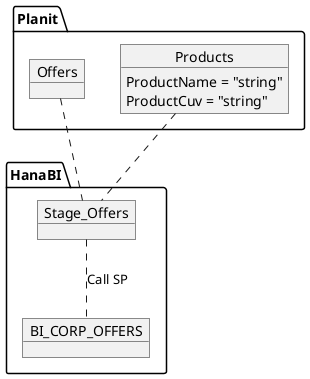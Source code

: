 @startuml
'https://plantuml.com/object-diagram

package Planit {
    object Offers
    object Products {
        ProductName = "string"
        ProductCuv = "string"
    }
}
package HanaBI {
    object Stage_Offers
    object BI_CORP_OFFERS
}

Offers .. Stage_Offers
Products .. Stage_Offers

Stage_Offers .. BI_CORP_OFFERS : Call SP
@enduml
